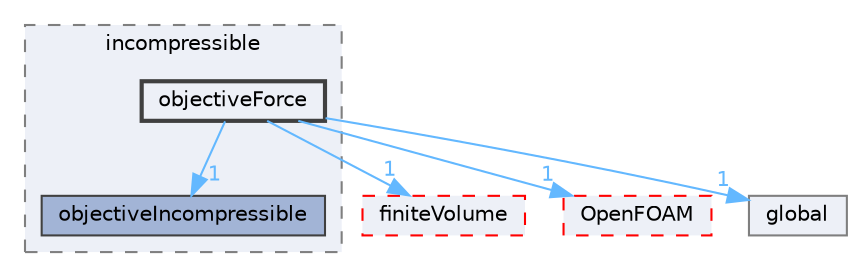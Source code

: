 digraph "src/optimisation/adjointOptimisation/adjoint/objectives/incompressible/objectiveForce"
{
 // LATEX_PDF_SIZE
  bgcolor="transparent";
  edge [fontname=Helvetica,fontsize=10,labelfontname=Helvetica,labelfontsize=10];
  node [fontname=Helvetica,fontsize=10,shape=box,height=0.2,width=0.4];
  compound=true
  subgraph clusterdir_59bc66a6dc9243eca0911879966deb11 {
    graph [ bgcolor="#edf0f7", pencolor="grey50", label="incompressible", fontname=Helvetica,fontsize=10 style="filled,dashed", URL="dir_59bc66a6dc9243eca0911879966deb11.html",tooltip=""]
  dir_c41866a3dc3254ac17157dda7c270a3c [label="objectiveIncompressible", fillcolor="#a2b4d6", color="grey25", style="filled", URL="dir_c41866a3dc3254ac17157dda7c270a3c.html",tooltip=""];
  dir_e5adca1ed4c7ee0b6c5d83482edac4e0 [label="objectiveForce", fillcolor="#edf0f7", color="grey25", style="filled,bold", URL="dir_e5adca1ed4c7ee0b6c5d83482edac4e0.html",tooltip=""];
  }
  dir_9bd15774b555cf7259a6fa18f99fe99b [label="finiteVolume", fillcolor="#edf0f7", color="red", style="filled,dashed", URL="dir_9bd15774b555cf7259a6fa18f99fe99b.html",tooltip=""];
  dir_c5473ff19b20e6ec4dfe5c310b3778a8 [label="OpenFOAM", fillcolor="#edf0f7", color="red", style="filled,dashed", URL="dir_c5473ff19b20e6ec4dfe5c310b3778a8.html",tooltip=""];
  dir_dd56dc4c5f6c51768e20e60d3fce2a94 [label="global", fillcolor="#edf0f7", color="grey50", style="filled", URL="dir_dd56dc4c5f6c51768e20e60d3fce2a94.html",tooltip=""];
  dir_e5adca1ed4c7ee0b6c5d83482edac4e0->dir_9bd15774b555cf7259a6fa18f99fe99b [headlabel="1", labeldistance=1.5 headhref="dir_002660_001387.html" href="dir_002660_001387.html" color="steelblue1" fontcolor="steelblue1"];
  dir_e5adca1ed4c7ee0b6c5d83482edac4e0->dir_c41866a3dc3254ac17157dda7c270a3c [headlabel="1", labeldistance=1.5 headhref="dir_002660_002661.html" href="dir_002660_002661.html" color="steelblue1" fontcolor="steelblue1"];
  dir_e5adca1ed4c7ee0b6c5d83482edac4e0->dir_c5473ff19b20e6ec4dfe5c310b3778a8 [headlabel="1", labeldistance=1.5 headhref="dir_002660_002695.html" href="dir_002660_002695.html" color="steelblue1" fontcolor="steelblue1"];
  dir_e5adca1ed4c7ee0b6c5d83482edac4e0->dir_dd56dc4c5f6c51768e20e60d3fce2a94 [headlabel="1", labeldistance=1.5 headhref="dir_002660_001646.html" href="dir_002660_001646.html" color="steelblue1" fontcolor="steelblue1"];
}
